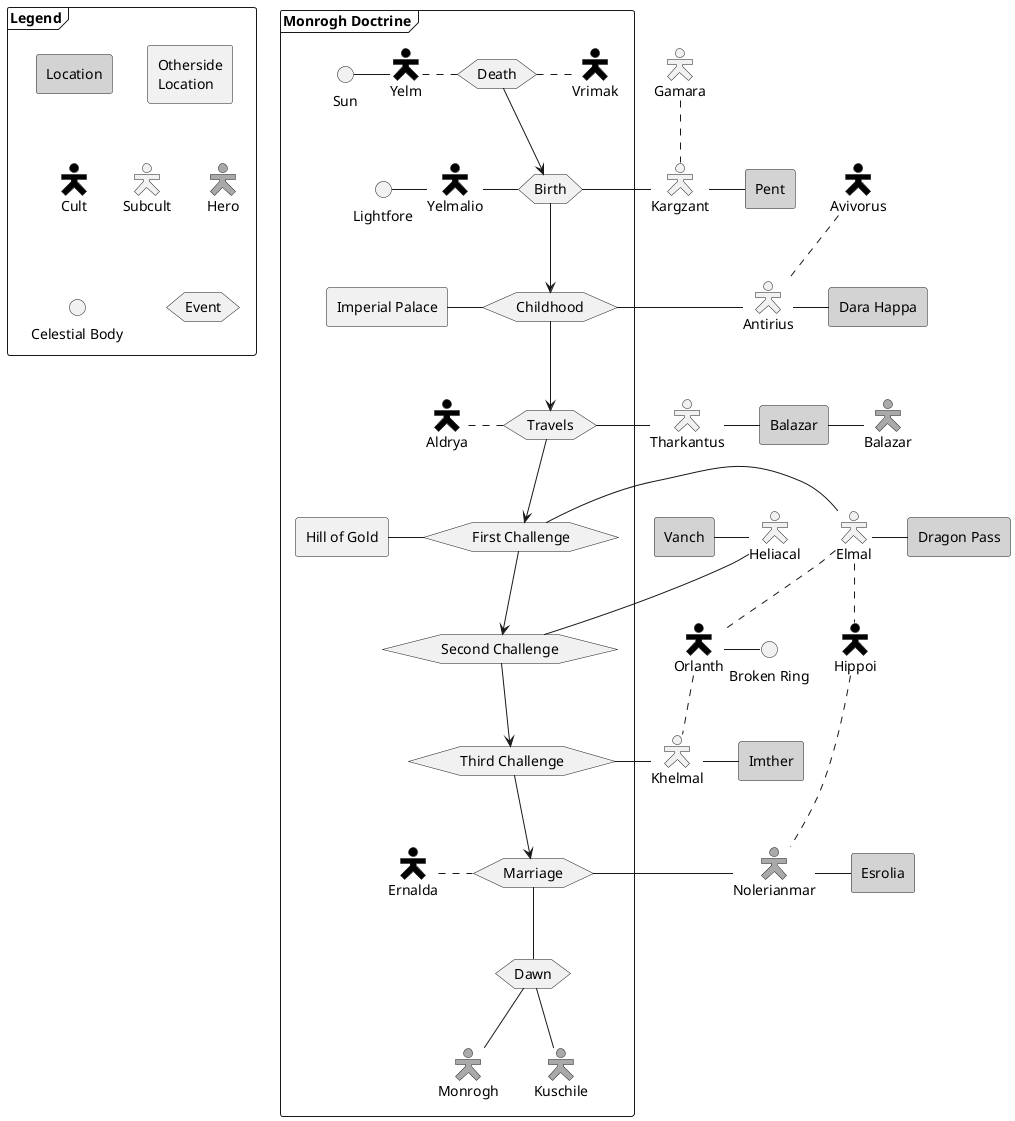 @startuml
skinparam componentstyle rectangle


skinparam actorStyle Hollow 



frame Legend {


actor Cult #black

actor Subcult

actor Hero #darkgrey

circle "Celestial Body" as body

rectangle Location #lightgrey

rectangle "Otherside\nLocation" as other

hexagon Event




Cult -[hidden] Subcult

Subcult -[hidden] Hero

Location -[hidden] other

Cult -[hidden]- body

Cult -[hidden]- Event

Location -[hidden]- Cult

}



frame "Monrogh Doctrine"  {



circle Sun

circle Lightfore


actor Yelm #black

actor Yelmalio #black

actor Ernalda #black

actor Aldrya #black

actor Vrimak #black


actor Monrogh #darkgrey

actor Kuschile #darkgrey


hexagon Death

hexagon Birth

hexagon Childhood 

hexagon Marriage

hexagon Dawn

hexagon Travels

hexagon "First Challenge" as fight1

hexagon "Second Challenge" as fight2

hexagon "Third Challenge" as fight3


Death --> Birth

Birth --> Childhood

Childhood --> Travels

Travels --> fight1

fight1 --> fight2

fight2 --> fight3

fight3 --> Marriage


Marriage -- Dawn

Ernalda . Marriage

rectangle "Imperial Palace" as palace

Vrimak .le. Death
rectangle "Hill of Gold" as hill

palace - Childhood

hill - fight1


Dawn -- Monrogh
Dawn -- Kuschile

}



actor Elmal

actor Antirius

actor Khelmal

actor Orlanth #black

actor Hippoi #black

actor Kargzant

actor Tharkantus

actor Avivorus #black

actor Gamara

actor "Balazar" as BelazarHero #darkgrey

circle "Broken Ring" as ring

actor Nolerianmar #darkgrey

Sun - Yelm

Lightfore - Yelmalio

Yelm . Death

Yelmalio - Birth

Birth - Kargzant

Childhood - Antirius

Aldrya . Travels

Travels - Tharkantus

fight1 - Elmal

Elmal .. Orlanth

Elmal .. Hippoi

fight3 - Khelmal

Orlanth .. Khelmal

Orlanth - ring

Avivorus .. Antirius


rectangle Pent #lightgrey
Kargzant - Pent
Gamara .. Kargzant

rectangle "Dara Happa" as dara #lightgrey
Antirius - dara


rectangle Balazar #lightgrey
Tharkantus - Balazar
Balazar - BelazarHero

rectangle "Dragon Pass" as dp #lightgrey
Elmal - dp




rectangle Imther #lightgrey
Khelmal - Imther




rectangle Esrolia #lightgrey
Nolerianmar - Esrolia

Marriage - Nolerianmar

Hippoi .. Nolerianmar


rectangle Vanch #lightgrey
actor Heliacal

Heliacal -- fight2
Vanch - Heliacal

@enduml


@startuml
skinparam componentstyle rectangle

title Sun and Horse Gids

skinparam actorStyle Hollow 


circle Sun

rectangle Pent #lightgray
rectangle Ralios #lightgrey
rectangle Saird #lightgrey
rectangle "Dragon Pass" as pass #lightgrey

rectangle  Prax #lightgrey



actor Yelm #black

Sun -- Yelm

actor "Yu Kargzant" as yuka 

Yelm -- yuka

actor Ehilm

Yelm -- Ehilm



yuka -- Pent


Ehilm -- Ralios


actor Hippoi #black

actor Redaylda 
Saird -- Redaylda
Redaylda -- Hippoi

actor Gamara
Pent -- Gamara

actor Yamsur #black
Yamsur .. Prax
Sun --- Yamsur

actor Arandayla
pass -- Arandayla
Arandayla -- Hippoi

Gamara -- Hippoi

actor Galanin #black
Sun --- Galanin
Galanin -- Ralios

actor Galana
Ralios -- Galana

Galana -- Hippoi



rectangle Vanch #lightgrey
actor Helical #lightgrey

@enduml

actor Calyz
rectangle Kralorela #lightgrey

